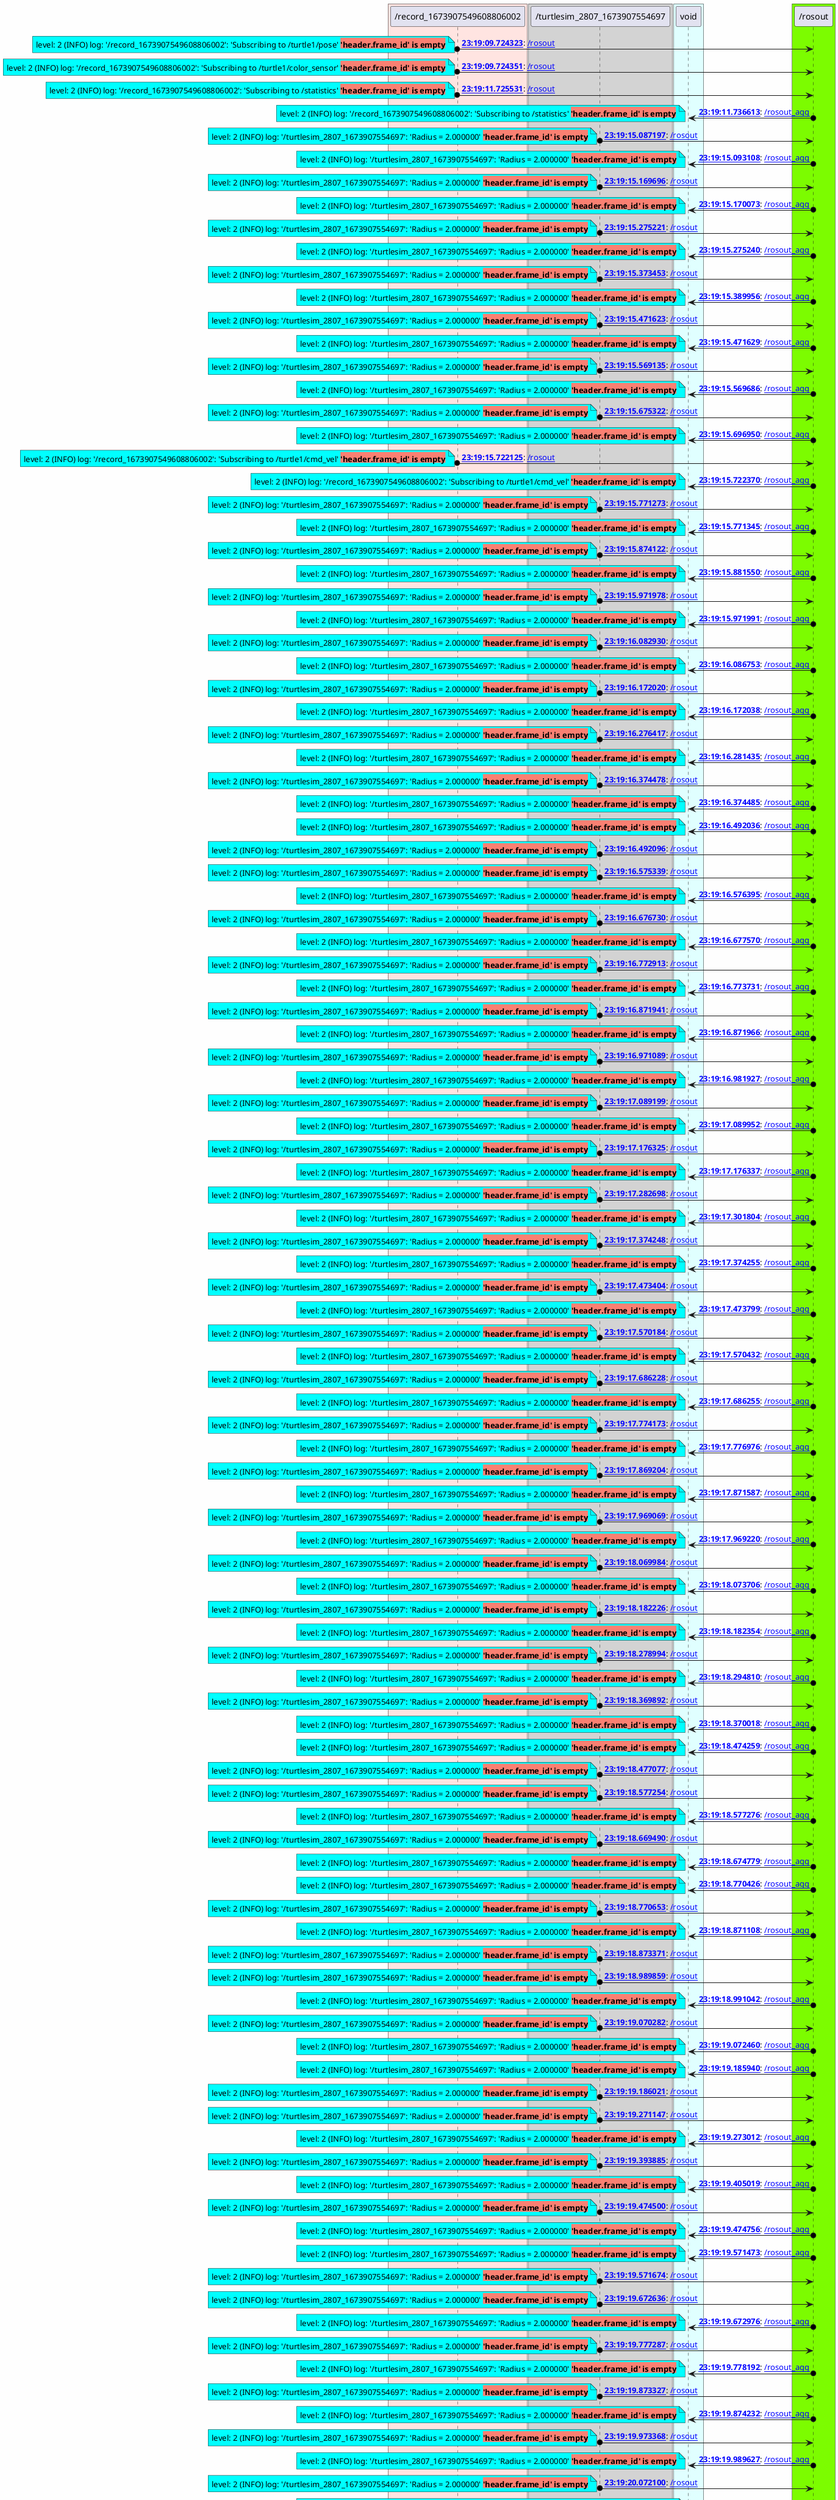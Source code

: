 @startuml

skinparam backgroundColor #FEFEFE

box #MistyRose
    participant "/record_1673907549608806002" as _record_1673907549608806002 [[../nodes/_record_1673907549608806002.html]]
end box
box #LightGray
    participant "/turtlesim_2807_1673907554697" as _turtlesim_2807_1673907554697 [[../nodes/_turtlesim_2807_1673907554697.html]]
end box
box #LightCyan
    participant "void" as void [[../nodes/void.html]]
end box
box #LawnGreen
    participant "/rosout" as _rosout [[../nodes/_rosout.html]]
end box

_record_1673907549608806002 o-> _rosout : **[[../msgs/0000000_msg.html {message data} 23:19:09.724323]]**: [[../topics/_rosout.html {topic data} /rosout]]
note left #aqua
level: 2 (INFO) log: '/record_1673907549608806002': 'Subscribing to /turtle1/pose' <b><back:salmon>'header.frame_id' is empty</back></b>
end note
_record_1673907549608806002 o-> _rosout : **[[../msgs/0000001_msg.html {message data} 23:19:09.724351]]**: [[../topics/_rosout.html {topic data} /rosout]]
note left #aqua
level: 2 (INFO) log: '/record_1673907549608806002': 'Subscribing to /turtle1/color_sensor' <b><back:salmon>'header.frame_id' is empty</back></b>
end note
_record_1673907549608806002 o-> _rosout : **[[../msgs/0000228_msg.html {message data} 23:19:11.725531]]**: [[../topics/_rosout.html {topic data} /rosout]]
note left #aqua
level: 2 (INFO) log: '/record_1673907549608806002': 'Subscribing to /statistics' <b><back:salmon>'header.frame_id' is empty</back></b>
end note
_rosout o-> void : **[[../msgs/0000229_msg.html {message data} 23:19:11.736613]]**: [[../topics/_rosout_agg.html {topic data} /rosout_agg]]
note left #aqua
level: 2 (INFO) log: '/record_1673907549608806002': 'Subscribing to /statistics' <b><back:salmon>'header.frame_id' is empty</back></b>
end note
_turtlesim_2807_1673907554697 o-> _rosout : **[[../msgs/0000656_msg.html {message data} 23:19:15.087197]]**: [[../topics/_rosout.html {topic data} /rosout]]
note left #aqua
level: 2 (INFO) log: '/turtlesim_2807_1673907554697': 'Radius = 2.000000' <b><back:salmon>'header.frame_id' is empty</back></b>
end note
_rosout o-> void : **[[../msgs/0000659_msg.html {message data} 23:19:15.093108]]**: [[../topics/_rosout_agg.html {topic data} /rosout_agg]]
note left #aqua
level: 2 (INFO) log: '/turtlesim_2807_1673907554697': 'Radius = 2.000000' <b><back:salmon>'header.frame_id' is empty</back></b>
end note
_turtlesim_2807_1673907554697 o-> _rosout : **[[../msgs/0000671_msg.html {message data} 23:19:15.169696]]**: [[../topics/_rosout.html {topic data} /rosout]]
note left #aqua
level: 2 (INFO) log: '/turtlesim_2807_1673907554697': 'Radius = 2.000000' <b><back:salmon>'header.frame_id' is empty</back></b>
end note
_rosout o-> void : **[[../msgs/0000672_msg.html {message data} 23:19:15.170073]]**: [[../topics/_rosout_agg.html {topic data} /rosout_agg]]
note left #aqua
level: 2 (INFO) log: '/turtlesim_2807_1673907554697': 'Radius = 2.000000' <b><back:salmon>'header.frame_id' is empty</back></b>
end note
_turtlesim_2807_1673907554697 o-> _rosout : **[[../msgs/0000687_msg.html {message data} 23:19:15.275221]]**: [[../topics/_rosout.html {topic data} /rosout]]
note left #aqua
level: 2 (INFO) log: '/turtlesim_2807_1673907554697': 'Radius = 2.000000' <b><back:salmon>'header.frame_id' is empty</back></b>
end note
_rosout o-> void : **[[../msgs/0000688_msg.html {message data} 23:19:15.275240]]**: [[../topics/_rosout_agg.html {topic data} /rosout_agg]]
note left #aqua
level: 2 (INFO) log: '/turtlesim_2807_1673907554697': 'Radius = 2.000000' <b><back:salmon>'header.frame_id' is empty</back></b>
end note
_turtlesim_2807_1673907554697 o-> _rosout : **[[../msgs/0000701_msg.html {message data} 23:19:15.373453]]**: [[../topics/_rosout.html {topic data} /rosout]]
note left #aqua
level: 2 (INFO) log: '/turtlesim_2807_1673907554697': 'Radius = 2.000000' <b><back:salmon>'header.frame_id' is empty</back></b>
end note
_rosout o-> void : **[[../msgs/0000702_msg.html {message data} 23:19:15.389956]]**: [[../topics/_rosout_agg.html {topic data} /rosout_agg]]
note left #aqua
level: 2 (INFO) log: '/turtlesim_2807_1673907554697': 'Radius = 2.000000' <b><back:salmon>'header.frame_id' is empty</back></b>
end note
_turtlesim_2807_1673907554697 o-> _rosout : **[[../msgs/0000715_msg.html {message data} 23:19:15.471623]]**: [[../topics/_rosout.html {topic data} /rosout]]
note left #aqua
level: 2 (INFO) log: '/turtlesim_2807_1673907554697': 'Radius = 2.000000' <b><back:salmon>'header.frame_id' is empty</back></b>
end note
_rosout o-> void : **[[../msgs/0000716_msg.html {message data} 23:19:15.471629]]**: [[../topics/_rosout_agg.html {topic data} /rosout_agg]]
note left #aqua
level: 2 (INFO) log: '/turtlesim_2807_1673907554697': 'Radius = 2.000000' <b><back:salmon>'header.frame_id' is empty</back></b>
end note
_turtlesim_2807_1673907554697 o-> _rosout : **[[../msgs/0000729_msg.html {message data} 23:19:15.569135]]**: [[../topics/_rosout.html {topic data} /rosout]]
note left #aqua
level: 2 (INFO) log: '/turtlesim_2807_1673907554697': 'Radius = 2.000000' <b><back:salmon>'header.frame_id' is empty</back></b>
end note
_rosout o-> void : **[[../msgs/0000730_msg.html {message data} 23:19:15.569686]]**: [[../topics/_rosout_agg.html {topic data} /rosout_agg]]
note left #aqua
level: 2 (INFO) log: '/turtlesim_2807_1673907554697': 'Radius = 2.000000' <b><back:salmon>'header.frame_id' is empty</back></b>
end note
_turtlesim_2807_1673907554697 o-> _rosout : **[[../msgs/0000741_msg.html {message data} 23:19:15.675322]]**: [[../topics/_rosout.html {topic data} /rosout]]
note left #aqua
level: 2 (INFO) log: '/turtlesim_2807_1673907554697': 'Radius = 2.000000' <b><back:salmon>'header.frame_id' is empty</back></b>
end note
_rosout o-> void : **[[../msgs/0000742_msg.html {message data} 23:19:15.696950]]**: [[../topics/_rosout_agg.html {topic data} /rosout_agg]]
note left #aqua
level: 2 (INFO) log: '/turtlesim_2807_1673907554697': 'Radius = 2.000000' <b><back:salmon>'header.frame_id' is empty</back></b>
end note
_record_1673907549608806002 o-> _rosout : **[[../msgs/0000751_msg.html {message data} 23:19:15.722125]]**: [[../topics/_rosout.html {topic data} /rosout]]
note left #aqua
level: 2 (INFO) log: '/record_1673907549608806002': 'Subscribing to /turtle1/cmd_vel' <b><back:salmon>'header.frame_id' is empty</back></b>
end note
_rosout o-> void : **[[../msgs/0000752_msg.html {message data} 23:19:15.722370]]**: [[../topics/_rosout_agg.html {topic data} /rosout_agg]]
note left #aqua
level: 2 (INFO) log: '/record_1673907549608806002': 'Subscribing to /turtle1/cmd_vel' <b><back:salmon>'header.frame_id' is empty</back></b>
end note
_turtlesim_2807_1673907554697 o-> _rosout : **[[../msgs/0000761_msg.html {message data} 23:19:15.771273]]**: [[../topics/_rosout.html {topic data} /rosout]]
note left #aqua
level: 2 (INFO) log: '/turtlesim_2807_1673907554697': 'Radius = 2.000000' <b><back:salmon>'header.frame_id' is empty</back></b>
end note
_rosout o-> void : **[[../msgs/0000762_msg.html {message data} 23:19:15.771345]]**: [[../topics/_rosout_agg.html {topic data} /rosout_agg]]
note left #aqua
level: 2 (INFO) log: '/turtlesim_2807_1673907554697': 'Radius = 2.000000' <b><back:salmon>'header.frame_id' is empty</back></b>
end note
_turtlesim_2807_1673907554697 o-> _rosout : **[[../msgs/0000775_msg.html {message data} 23:19:15.874122]]**: [[../topics/_rosout.html {topic data} /rosout]]
note left #aqua
level: 2 (INFO) log: '/turtlesim_2807_1673907554697': 'Radius = 2.000000' <b><back:salmon>'header.frame_id' is empty</back></b>
end note
_rosout o-> void : **[[../msgs/0000776_msg.html {message data} 23:19:15.881550]]**: [[../topics/_rosout_agg.html {topic data} /rosout_agg]]
note left #aqua
level: 2 (INFO) log: '/turtlesim_2807_1673907554697': 'Radius = 2.000000' <b><back:salmon>'header.frame_id' is empty</back></b>
end note
_turtlesim_2807_1673907554697 o-> _rosout : **[[../msgs/0000790_msg.html {message data} 23:19:15.971978]]**: [[../topics/_rosout.html {topic data} /rosout]]
note left #aqua
level: 2 (INFO) log: '/turtlesim_2807_1673907554697': 'Radius = 2.000000' <b><back:salmon>'header.frame_id' is empty</back></b>
end note
_rosout o-> void : **[[../msgs/0000791_msg.html {message data} 23:19:15.971991]]**: [[../topics/_rosout_agg.html {topic data} /rosout_agg]]
note left #aqua
level: 2 (INFO) log: '/turtlesim_2807_1673907554697': 'Radius = 2.000000' <b><back:salmon>'header.frame_id' is empty</back></b>
end note
_turtlesim_2807_1673907554697 o-> _rosout : **[[../msgs/0000807_msg.html {message data} 23:19:16.082930]]**: [[../topics/_rosout.html {topic data} /rosout]]
note left #aqua
level: 2 (INFO) log: '/turtlesim_2807_1673907554697': 'Radius = 2.000000' <b><back:salmon>'header.frame_id' is empty</back></b>
end note
_rosout o-> void : **[[../msgs/0000810_msg.html {message data} 23:19:16.086753]]**: [[../topics/_rosout_agg.html {topic data} /rosout_agg]]
note left #aqua
level: 2 (INFO) log: '/turtlesim_2807_1673907554697': 'Radius = 2.000000' <b><back:salmon>'header.frame_id' is empty</back></b>
end note
_turtlesim_2807_1673907554697 o-> _rosout : **[[../msgs/0000824_msg.html {message data} 23:19:16.172020]]**: [[../topics/_rosout.html {topic data} /rosout]]
note left #aqua
level: 2 (INFO) log: '/turtlesim_2807_1673907554697': 'Radius = 2.000000' <b><back:salmon>'header.frame_id' is empty</back></b>
end note
_rosout o-> void : **[[../msgs/0000825_msg.html {message data} 23:19:16.172038]]**: [[../topics/_rosout_agg.html {topic data} /rosout_agg]]
note left #aqua
level: 2 (INFO) log: '/turtlesim_2807_1673907554697': 'Radius = 2.000000' <b><back:salmon>'header.frame_id' is empty</back></b>
end note
_turtlesim_2807_1673907554697 o-> _rosout : **[[../msgs/0000838_msg.html {message data} 23:19:16.276417]]**: [[../topics/_rosout.html {topic data} /rosout]]
note left #aqua
level: 2 (INFO) log: '/turtlesim_2807_1673907554697': 'Radius = 2.000000' <b><back:salmon>'header.frame_id' is empty</back></b>
end note
_rosout o-> void : **[[../msgs/0000839_msg.html {message data} 23:19:16.281435]]**: [[../topics/_rosout_agg.html {topic data} /rosout_agg]]
note left #aqua
level: 2 (INFO) log: '/turtlesim_2807_1673907554697': 'Radius = 2.000000' <b><back:salmon>'header.frame_id' is empty</back></b>
end note
_turtlesim_2807_1673907554697 o-> _rosout : **[[../msgs/0000854_msg.html {message data} 23:19:16.374478]]**: [[../topics/_rosout.html {topic data} /rosout]]
note left #aqua
level: 2 (INFO) log: '/turtlesim_2807_1673907554697': 'Radius = 2.000000' <b><back:salmon>'header.frame_id' is empty</back></b>
end note
_rosout o-> void : **[[../msgs/0000855_msg.html {message data} 23:19:16.374485]]**: [[../topics/_rosout_agg.html {topic data} /rosout_agg]]
note left #aqua
level: 2 (INFO) log: '/turtlesim_2807_1673907554697': 'Radius = 2.000000' <b><back:salmon>'header.frame_id' is empty</back></b>
end note
_rosout o-> void : **[[../msgs/0000869_msg.html {message data} 23:19:16.492036]]**: [[../topics/_rosout_agg.html {topic data} /rosout_agg]]
note left #aqua
level: 2 (INFO) log: '/turtlesim_2807_1673907554697': 'Radius = 2.000000' <b><back:salmon>'header.frame_id' is empty</back></b>
end note
_turtlesim_2807_1673907554697 o-> _rosout : **[[../msgs/0000870_msg.html {message data} 23:19:16.492096]]**: [[../topics/_rosout.html {topic data} /rosout]]
note left #aqua
level: 2 (INFO) log: '/turtlesim_2807_1673907554697': 'Radius = 2.000000' <b><back:salmon>'header.frame_id' is empty</back></b>
end note
_turtlesim_2807_1673907554697 o-> _rosout : **[[../msgs/0000885_msg.html {message data} 23:19:16.575339]]**: [[../topics/_rosout.html {topic data} /rosout]]
note left #aqua
level: 2 (INFO) log: '/turtlesim_2807_1673907554697': 'Radius = 2.000000' <b><back:salmon>'header.frame_id' is empty</back></b>
end note
_rosout o-> void : **[[../msgs/0000887_msg.html {message data} 23:19:16.576395]]**: [[../topics/_rosout_agg.html {topic data} /rosout_agg]]
note left #aqua
level: 2 (INFO) log: '/turtlesim_2807_1673907554697': 'Radius = 2.000000' <b><back:salmon>'header.frame_id' is empty</back></b>
end note
_turtlesim_2807_1673907554697 o-> _rosout : **[[../msgs/0000897_msg.html {message data} 23:19:16.676730]]**: [[../topics/_rosout.html {topic data} /rosout]]
note left #aqua
level: 2 (INFO) log: '/turtlesim_2807_1673907554697': 'Radius = 2.000000' <b><back:salmon>'header.frame_id' is empty</back></b>
end note
_rosout o-> void : **[[../msgs/0000900_msg.html {message data} 23:19:16.677570]]**: [[../topics/_rosout_agg.html {topic data} /rosout_agg]]
note left #aqua
level: 2 (INFO) log: '/turtlesim_2807_1673907554697': 'Radius = 2.000000' <b><back:salmon>'header.frame_id' is empty</back></b>
end note
_turtlesim_2807_1673907554697 o-> _rosout : **[[../msgs/0000911_msg.html {message data} 23:19:16.772913]]**: [[../topics/_rosout.html {topic data} /rosout]]
note left #aqua
level: 2 (INFO) log: '/turtlesim_2807_1673907554697': 'Radius = 2.000000' <b><back:salmon>'header.frame_id' is empty</back></b>
end note
_rosout o-> void : **[[../msgs/0000913_msg.html {message data} 23:19:16.773731]]**: [[../topics/_rosout_agg.html {topic data} /rosout_agg]]
note left #aqua
level: 2 (INFO) log: '/turtlesim_2807_1673907554697': 'Radius = 2.000000' <b><back:salmon>'header.frame_id' is empty</back></b>
end note
_turtlesim_2807_1673907554697 o-> _rosout : **[[../msgs/0000928_msg.html {message data} 23:19:16.871941]]**: [[../topics/_rosout.html {topic data} /rosout]]
note left #aqua
level: 2 (INFO) log: '/turtlesim_2807_1673907554697': 'Radius = 2.000000' <b><back:salmon>'header.frame_id' is empty</back></b>
end note
_rosout o-> void : **[[../msgs/0000930_msg.html {message data} 23:19:16.871966]]**: [[../topics/_rosout_agg.html {topic data} /rosout_agg]]
note left #aqua
level: 2 (INFO) log: '/turtlesim_2807_1673907554697': 'Radius = 2.000000' <b><back:salmon>'header.frame_id' is empty</back></b>
end note
_turtlesim_2807_1673907554697 o-> _rosout : **[[../msgs/0000944_msg.html {message data} 23:19:16.971089]]**: [[../topics/_rosout.html {topic data} /rosout]]
note left #aqua
level: 2 (INFO) log: '/turtlesim_2807_1673907554697': 'Radius = 2.000000' <b><back:salmon>'header.frame_id' is empty</back></b>
end note
_rosout o-> void : **[[../msgs/0000946_msg.html {message data} 23:19:16.981927]]**: [[../topics/_rosout_agg.html {topic data} /rosout_agg]]
note left #aqua
level: 2 (INFO) log: '/turtlesim_2807_1673907554697': 'Radius = 2.000000' <b><back:salmon>'header.frame_id' is empty</back></b>
end note
_turtlesim_2807_1673907554697 o-> _rosout : **[[../msgs/0000960_msg.html {message data} 23:19:17.089199]]**: [[../topics/_rosout.html {topic data} /rosout]]
note left #aqua
level: 2 (INFO) log: '/turtlesim_2807_1673907554697': 'Radius = 2.000000' <b><back:salmon>'header.frame_id' is empty</back></b>
end note
_rosout o-> void : **[[../msgs/0000965_msg.html {message data} 23:19:17.089952]]**: [[../topics/_rosout_agg.html {topic data} /rosout_agg]]
note left #aqua
level: 2 (INFO) log: '/turtlesim_2807_1673907554697': 'Radius = 2.000000' <b><back:salmon>'header.frame_id' is empty</back></b>
end note
_turtlesim_2807_1673907554697 o-> _rosout : **[[../msgs/0000979_msg.html {message data} 23:19:17.176325]]**: [[../topics/_rosout.html {topic data} /rosout]]
note left #aqua
level: 2 (INFO) log: '/turtlesim_2807_1673907554697': 'Radius = 2.000000' <b><back:salmon>'header.frame_id' is empty</back></b>
end note
_rosout o-> void : **[[../msgs/0000980_msg.html {message data} 23:19:17.176337]]**: [[../topics/_rosout_agg.html {topic data} /rosout_agg]]
note left #aqua
level: 2 (INFO) log: '/turtlesim_2807_1673907554697': 'Radius = 2.000000' <b><back:salmon>'header.frame_id' is empty</back></b>
end note
_turtlesim_2807_1673907554697 o-> _rosout : **[[../msgs/0000993_msg.html {message data} 23:19:17.282698]]**: [[../topics/_rosout.html {topic data} /rosout]]
note left #aqua
level: 2 (INFO) log: '/turtlesim_2807_1673907554697': 'Radius = 2.000000' <b><back:salmon>'header.frame_id' is empty</back></b>
end note
_rosout o-> void : **[[../msgs/0000995_msg.html {message data} 23:19:17.301804]]**: [[../topics/_rosout_agg.html {topic data} /rosout_agg]]
note left #aqua
level: 2 (INFO) log: '/turtlesim_2807_1673907554697': 'Radius = 2.000000' <b><back:salmon>'header.frame_id' is empty</back></b>
end note
_turtlesim_2807_1673907554697 o-> _rosout : **[[../msgs/0001010_msg.html {message data} 23:19:17.374248]]**: [[../topics/_rosout.html {topic data} /rosout]]
note left #aqua
level: 2 (INFO) log: '/turtlesim_2807_1673907554697': 'Radius = 2.000000' <b><back:salmon>'header.frame_id' is empty</back></b>
end note
_rosout o-> void : **[[../msgs/0001011_msg.html {message data} 23:19:17.374255]]**: [[../topics/_rosout_agg.html {topic data} /rosout_agg]]
note left #aqua
level: 2 (INFO) log: '/turtlesim_2807_1673907554697': 'Radius = 2.000000' <b><back:salmon>'header.frame_id' is empty</back></b>
end note
_turtlesim_2807_1673907554697 o-> _rosout : **[[../msgs/0001024_msg.html {message data} 23:19:17.473404]]**: [[../topics/_rosout.html {topic data} /rosout]]
note left #aqua
level: 2 (INFO) log: '/turtlesim_2807_1673907554697': 'Radius = 2.000000' <b><back:salmon>'header.frame_id' is empty</back></b>
end note
_rosout o-> void : **[[../msgs/0001025_msg.html {message data} 23:19:17.473799]]**: [[../topics/_rosout_agg.html {topic data} /rosout_agg]]
note left #aqua
level: 2 (INFO) log: '/turtlesim_2807_1673907554697': 'Radius = 2.000000' <b><back:salmon>'header.frame_id' is empty</back></b>
end note
_turtlesim_2807_1673907554697 o-> _rosout : **[[../msgs/0001040_msg.html {message data} 23:19:17.570184]]**: [[../topics/_rosout.html {topic data} /rosout]]
note left #aqua
level: 2 (INFO) log: '/turtlesim_2807_1673907554697': 'Radius = 2.000000' <b><back:salmon>'header.frame_id' is empty</back></b>
end note
_rosout o-> void : **[[../msgs/0001041_msg.html {message data} 23:19:17.570432]]**: [[../topics/_rosout_agg.html {topic data} /rosout_agg]]
note left #aqua
level: 2 (INFO) log: '/turtlesim_2807_1673907554697': 'Radius = 2.000000' <b><back:salmon>'header.frame_id' is empty</back></b>
end note
_turtlesim_2807_1673907554697 o-> _rosout : **[[../msgs/0001056_msg.html {message data} 23:19:17.686228]]**: [[../topics/_rosout.html {topic data} /rosout]]
note left #aqua
level: 2 (INFO) log: '/turtlesim_2807_1673907554697': 'Radius = 2.000000' <b><back:salmon>'header.frame_id' is empty</back></b>
end note
_rosout o-> void : **[[../msgs/0001058_msg.html {message data} 23:19:17.686255]]**: [[../topics/_rosout_agg.html {topic data} /rosout_agg]]
note left #aqua
level: 2 (INFO) log: '/turtlesim_2807_1673907554697': 'Radius = 2.000000' <b><back:salmon>'header.frame_id' is empty</back></b>
end note
_turtlesim_2807_1673907554697 o-> _rosout : **[[../msgs/0001069_msg.html {message data} 23:19:17.774173]]**: [[../topics/_rosout.html {topic data} /rosout]]
note left #aqua
level: 2 (INFO) log: '/turtlesim_2807_1673907554697': 'Radius = 2.000000' <b><back:salmon>'header.frame_id' is empty</back></b>
end note
_rosout o-> void : **[[../msgs/0001072_msg.html {message data} 23:19:17.776976]]**: [[../topics/_rosout_agg.html {topic data} /rosout_agg]]
note left #aqua
level: 2 (INFO) log: '/turtlesim_2807_1673907554697': 'Radius = 2.000000' <b><back:salmon>'header.frame_id' is empty</back></b>
end note
_turtlesim_2807_1673907554697 o-> _rosout : **[[../msgs/0001085_msg.html {message data} 23:19:17.869204]]**: [[../topics/_rosout.html {topic data} /rosout]]
note left #aqua
level: 2 (INFO) log: '/turtlesim_2807_1673907554697': 'Radius = 2.000000' <b><back:salmon>'header.frame_id' is empty</back></b>
end note
_rosout o-> void : **[[../msgs/0001087_msg.html {message data} 23:19:17.871587]]**: [[../topics/_rosout_agg.html {topic data} /rosout_agg]]
note left #aqua
level: 2 (INFO) log: '/turtlesim_2807_1673907554697': 'Radius = 2.000000' <b><back:salmon>'header.frame_id' is empty</back></b>
end note
_turtlesim_2807_1673907554697 o-> _rosout : **[[../msgs/0001100_msg.html {message data} 23:19:17.969069]]**: [[../topics/_rosout.html {topic data} /rosout]]
note left #aqua
level: 2 (INFO) log: '/turtlesim_2807_1673907554697': 'Radius = 2.000000' <b><back:salmon>'header.frame_id' is empty</back></b>
end note
_rosout o-> void : **[[../msgs/0001102_msg.html {message data} 23:19:17.969220]]**: [[../topics/_rosout_agg.html {topic data} /rosout_agg]]
note left #aqua
level: 2 (INFO) log: '/turtlesim_2807_1673907554697': 'Radius = 2.000000' <b><back:salmon>'header.frame_id' is empty</back></b>
end note
_turtlesim_2807_1673907554697 o-> _rosout : **[[../msgs/0001117_msg.html {message data} 23:19:18.069984]]**: [[../topics/_rosout.html {topic data} /rosout]]
note left #aqua
level: 2 (INFO) log: '/turtlesim_2807_1673907554697': 'Radius = 2.000000' <b><back:salmon>'header.frame_id' is empty</back></b>
end note
_rosout o-> void : **[[../msgs/0001119_msg.html {message data} 23:19:18.073706]]**: [[../topics/_rosout_agg.html {topic data} /rosout_agg]]
note left #aqua
level: 2 (INFO) log: '/turtlesim_2807_1673907554697': 'Radius = 2.000000' <b><back:salmon>'header.frame_id' is empty</back></b>
end note
_turtlesim_2807_1673907554697 o-> _rosout : **[[../msgs/0001133_msg.html {message data} 23:19:18.182226]]**: [[../topics/_rosout.html {topic data} /rosout]]
note left #aqua
level: 2 (INFO) log: '/turtlesim_2807_1673907554697': 'Radius = 2.000000' <b><back:salmon>'header.frame_id' is empty</back></b>
end note
_rosout o-> void : **[[../msgs/0001136_msg.html {message data} 23:19:18.182354]]**: [[../topics/_rosout_agg.html {topic data} /rosout_agg]]
note left #aqua
level: 2 (INFO) log: '/turtlesim_2807_1673907554697': 'Radius = 2.000000' <b><back:salmon>'header.frame_id' is empty</back></b>
end note
_turtlesim_2807_1673907554697 o-> _rosout : **[[../msgs/0001150_msg.html {message data} 23:19:18.278994]]**: [[../topics/_rosout.html {topic data} /rosout]]
note left #aqua
level: 2 (INFO) log: '/turtlesim_2807_1673907554697': 'Radius = 2.000000' <b><back:salmon>'header.frame_id' is empty</back></b>
end note
_rosout o-> void : **[[../msgs/0001154_msg.html {message data} 23:19:18.294810]]**: [[../topics/_rosout_agg.html {topic data} /rosout_agg]]
note left #aqua
level: 2 (INFO) log: '/turtlesim_2807_1673907554697': 'Radius = 2.000000' <b><back:salmon>'header.frame_id' is empty</back></b>
end note
_turtlesim_2807_1673907554697 o-> _rosout : **[[../msgs/0001165_msg.html {message data} 23:19:18.369892]]**: [[../topics/_rosout.html {topic data} /rosout]]
note left #aqua
level: 2 (INFO) log: '/turtlesim_2807_1673907554697': 'Radius = 2.000000' <b><back:salmon>'header.frame_id' is empty</back></b>
end note
_rosout o-> void : **[[../msgs/0001167_msg.html {message data} 23:19:18.370018]]**: [[../topics/_rosout_agg.html {topic data} /rosout_agg]]
note left #aqua
level: 2 (INFO) log: '/turtlesim_2807_1673907554697': 'Radius = 2.000000' <b><back:salmon>'header.frame_id' is empty</back></b>
end note
_rosout o-> void : **[[../msgs/0001180_msg.html {message data} 23:19:18.474259]]**: [[../topics/_rosout_agg.html {topic data} /rosout_agg]]
note left #aqua
level: 2 (INFO) log: '/turtlesim_2807_1673907554697': 'Radius = 2.000000' <b><back:salmon>'header.frame_id' is empty</back></b>
end note
_turtlesim_2807_1673907554697 o-> _rosout : **[[../msgs/0001181_msg.html {message data} 23:19:18.477077]]**: [[../topics/_rosout.html {topic data} /rosout]]
note left #aqua
level: 2 (INFO) log: '/turtlesim_2807_1673907554697': 'Radius = 2.000000' <b><back:salmon>'header.frame_id' is empty</back></b>
end note
_turtlesim_2807_1673907554697 o-> _rosout : **[[../msgs/0001196_msg.html {message data} 23:19:18.577254]]**: [[../topics/_rosout.html {topic data} /rosout]]
note left #aqua
level: 2 (INFO) log: '/turtlesim_2807_1673907554697': 'Radius = 2.000000' <b><back:salmon>'header.frame_id' is empty</back></b>
end note
_rosout o-> void : **[[../msgs/0001197_msg.html {message data} 23:19:18.577276]]**: [[../topics/_rosout_agg.html {topic data} /rosout_agg]]
note left #aqua
level: 2 (INFO) log: '/turtlesim_2807_1673907554697': 'Radius = 2.000000' <b><back:salmon>'header.frame_id' is empty</back></b>
end note
_turtlesim_2807_1673907554697 o-> _rosout : **[[../msgs/0001213_msg.html {message data} 23:19:18.669490]]**: [[../topics/_rosout.html {topic data} /rosout]]
note left #aqua
level: 2 (INFO) log: '/turtlesim_2807_1673907554697': 'Radius = 2.000000' <b><back:salmon>'header.frame_id' is empty</back></b>
end note
_rosout o-> void : **[[../msgs/0001214_msg.html {message data} 23:19:18.674779]]**: [[../topics/_rosout_agg.html {topic data} /rosout_agg]]
note left #aqua
level: 2 (INFO) log: '/turtlesim_2807_1673907554697': 'Radius = 2.000000' <b><back:salmon>'header.frame_id' is empty</back></b>
end note
_rosout o-> void : **[[../msgs/0001227_msg.html {message data} 23:19:18.770426]]**: [[../topics/_rosout_agg.html {topic data} /rosout_agg]]
note left #aqua
level: 2 (INFO) log: '/turtlesim_2807_1673907554697': 'Radius = 2.000000' <b><back:salmon>'header.frame_id' is empty</back></b>
end note
_turtlesim_2807_1673907554697 o-> _rosout : **[[../msgs/0001229_msg.html {message data} 23:19:18.770653]]**: [[../topics/_rosout.html {topic data} /rosout]]
note left #aqua
level: 2 (INFO) log: '/turtlesim_2807_1673907554697': 'Radius = 2.000000' <b><back:salmon>'header.frame_id' is empty</back></b>
end note
_rosout o-> void : **[[../msgs/0001242_msg.html {message data} 23:19:18.871108]]**: [[../topics/_rosout_agg.html {topic data} /rosout_agg]]
note left #aqua
level: 2 (INFO) log: '/turtlesim_2807_1673907554697': 'Radius = 2.000000' <b><back:salmon>'header.frame_id' is empty</back></b>
end note
_turtlesim_2807_1673907554697 o-> _rosout : **[[../msgs/0001244_msg.html {message data} 23:19:18.873371]]**: [[../topics/_rosout.html {topic data} /rosout]]
note left #aqua
level: 2 (INFO) log: '/turtlesim_2807_1673907554697': 'Radius = 2.000000' <b><back:salmon>'header.frame_id' is empty</back></b>
end note
_turtlesim_2807_1673907554697 o-> _rosout : **[[../msgs/0001258_msg.html {message data} 23:19:18.989859]]**: [[../topics/_rosout.html {topic data} /rosout]]
note left #aqua
level: 2 (INFO) log: '/turtlesim_2807_1673907554697': 'Radius = 2.000000' <b><back:salmon>'header.frame_id' is empty</back></b>
end note
_rosout o-> void : **[[../msgs/0001264_msg.html {message data} 23:19:18.991042]]**: [[../topics/_rosout_agg.html {topic data} /rosout_agg]]
note left #aqua
level: 2 (INFO) log: '/turtlesim_2807_1673907554697': 'Radius = 2.000000' <b><back:salmon>'header.frame_id' is empty</back></b>
end note
_turtlesim_2807_1673907554697 o-> _rosout : **[[../msgs/0001277_msg.html {message data} 23:19:19.070282]]**: [[../topics/_rosout.html {topic data} /rosout]]
note left #aqua
level: 2 (INFO) log: '/turtlesim_2807_1673907554697': 'Radius = 2.000000' <b><back:salmon>'header.frame_id' is empty</back></b>
end note
_rosout o-> void : **[[../msgs/0001278_msg.html {message data} 23:19:19.072460]]**: [[../topics/_rosout_agg.html {topic data} /rosout_agg]]
note left #aqua
level: 2 (INFO) log: '/turtlesim_2807_1673907554697': 'Radius = 2.000000' <b><back:salmon>'header.frame_id' is empty</back></b>
end note
_rosout o-> void : **[[../msgs/0001289_msg.html {message data} 23:19:19.185940]]**: [[../topics/_rosout_agg.html {topic data} /rosout_agg]]
note left #aqua
level: 2 (INFO) log: '/turtlesim_2807_1673907554697': 'Radius = 2.000000' <b><back:salmon>'header.frame_id' is empty</back></b>
end note
_turtlesim_2807_1673907554697 o-> _rosout : **[[../msgs/0001291_msg.html {message data} 23:19:19.186021]]**: [[../topics/_rosout.html {topic data} /rosout]]
note left #aqua
level: 2 (INFO) log: '/turtlesim_2807_1673907554697': 'Radius = 2.000000' <b><back:salmon>'header.frame_id' is empty</back></b>
end note
_turtlesim_2807_1673907554697 o-> _rosout : **[[../msgs/0001303_msg.html {message data} 23:19:19.271147]]**: [[../topics/_rosout.html {topic data} /rosout]]
note left #aqua
level: 2 (INFO) log: '/turtlesim_2807_1673907554697': 'Radius = 2.000000' <b><back:salmon>'header.frame_id' is empty</back></b>
end note
_rosout o-> void : **[[../msgs/0001304_msg.html {message data} 23:19:19.273012]]**: [[../topics/_rosout_agg.html {topic data} /rosout_agg]]
note left #aqua
level: 2 (INFO) log: '/turtlesim_2807_1673907554697': 'Radius = 2.000000' <b><back:salmon>'header.frame_id' is empty</back></b>
end note
_turtlesim_2807_1673907554697 o-> _rosout : **[[../msgs/0001322_msg.html {message data} 23:19:19.393885]]**: [[../topics/_rosout.html {topic data} /rosout]]
note left #aqua
level: 2 (INFO) log: '/turtlesim_2807_1673907554697': 'Radius = 2.000000' <b><back:salmon>'header.frame_id' is empty</back></b>
end note
_rosout o-> void : **[[../msgs/0001323_msg.html {message data} 23:19:19.405019]]**: [[../topics/_rosout_agg.html {topic data} /rosout_agg]]
note left #aqua
level: 2 (INFO) log: '/turtlesim_2807_1673907554697': 'Radius = 2.000000' <b><back:salmon>'header.frame_id' is empty</back></b>
end note
_turtlesim_2807_1673907554697 o-> _rosout : **[[../msgs/0001333_msg.html {message data} 23:19:19.474500]]**: [[../topics/_rosout.html {topic data} /rosout]]
note left #aqua
level: 2 (INFO) log: '/turtlesim_2807_1673907554697': 'Radius = 2.000000' <b><back:salmon>'header.frame_id' is empty</back></b>
end note
_rosout o-> void : **[[../msgs/0001334_msg.html {message data} 23:19:19.474756]]**: [[../topics/_rosout_agg.html {topic data} /rosout_agg]]
note left #aqua
level: 2 (INFO) log: '/turtlesim_2807_1673907554697': 'Radius = 2.000000' <b><back:salmon>'header.frame_id' is empty</back></b>
end note
_rosout o-> void : **[[../msgs/0001347_msg.html {message data} 23:19:19.571473]]**: [[../topics/_rosout_agg.html {topic data} /rosout_agg]]
note left #aqua
level: 2 (INFO) log: '/turtlesim_2807_1673907554697': 'Radius = 2.000000' <b><back:salmon>'header.frame_id' is empty</back></b>
end note
_turtlesim_2807_1673907554697 o-> _rosout : **[[../msgs/0001349_msg.html {message data} 23:19:19.571674]]**: [[../topics/_rosout.html {topic data} /rosout]]
note left #aqua
level: 2 (INFO) log: '/turtlesim_2807_1673907554697': 'Radius = 2.000000' <b><back:salmon>'header.frame_id' is empty</back></b>
end note
_turtlesim_2807_1673907554697 o-> _rosout : **[[../msgs/0001363_msg.html {message data} 23:19:19.672636]]**: [[../topics/_rosout.html {topic data} /rosout]]
note left #aqua
level: 2 (INFO) log: '/turtlesim_2807_1673907554697': 'Radius = 2.000000' <b><back:salmon>'header.frame_id' is empty</back></b>
end note
_rosout o-> void : **[[../msgs/0001364_msg.html {message data} 23:19:19.672976]]**: [[../topics/_rosout_agg.html {topic data} /rosout_agg]]
note left #aqua
level: 2 (INFO) log: '/turtlesim_2807_1673907554697': 'Radius = 2.000000' <b><back:salmon>'header.frame_id' is empty</back></b>
end note
_turtlesim_2807_1673907554697 o-> _rosout : **[[../msgs/0001379_msg.html {message data} 23:19:19.777287]]**: [[../topics/_rosout.html {topic data} /rosout]]
note left #aqua
level: 2 (INFO) log: '/turtlesim_2807_1673907554697': 'Radius = 2.000000' <b><back:salmon>'header.frame_id' is empty</back></b>
end note
_rosout o-> void : **[[../msgs/0001381_msg.html {message data} 23:19:19.778192]]**: [[../topics/_rosout_agg.html {topic data} /rosout_agg]]
note left #aqua
level: 2 (INFO) log: '/turtlesim_2807_1673907554697': 'Radius = 2.000000' <b><back:salmon>'header.frame_id' is empty</back></b>
end note
_turtlesim_2807_1673907554697 o-> _rosout : **[[../msgs/0001394_msg.html {message data} 23:19:19.873327]]**: [[../topics/_rosout.html {topic data} /rosout]]
note left #aqua
level: 2 (INFO) log: '/turtlesim_2807_1673907554697': 'Radius = 2.000000' <b><back:salmon>'header.frame_id' is empty</back></b>
end note
_rosout o-> void : **[[../msgs/0001397_msg.html {message data} 23:19:19.874232]]**: [[../topics/_rosout_agg.html {topic data} /rosout_agg]]
note left #aqua
level: 2 (INFO) log: '/turtlesim_2807_1673907554697': 'Radius = 2.000000' <b><back:salmon>'header.frame_id' is empty</back></b>
end note
_turtlesim_2807_1673907554697 o-> _rosout : **[[../msgs/0001411_msg.html {message data} 23:19:19.973368]]**: [[../topics/_rosout.html {topic data} /rosout]]
note left #aqua
level: 2 (INFO) log: '/turtlesim_2807_1673907554697': 'Radius = 2.000000' <b><back:salmon>'header.frame_id' is empty</back></b>
end note
_rosout o-> void : **[[../msgs/0001412_msg.html {message data} 23:19:19.989627]]**: [[../topics/_rosout_agg.html {topic data} /rosout_agg]]
note left #aqua
level: 2 (INFO) log: '/turtlesim_2807_1673907554697': 'Radius = 2.000000' <b><back:salmon>'header.frame_id' is empty</back></b>
end note
_turtlesim_2807_1673907554697 o-> _rosout : **[[../msgs/0001427_msg.html {message data} 23:19:20.072100]]**: [[../topics/_rosout.html {topic data} /rosout]]
note left #aqua
level: 2 (INFO) log: '/turtlesim_2807_1673907554697': 'Radius = 2.000000' <b><back:salmon>'header.frame_id' is empty</back></b>
end note
_rosout o-> void : **[[../msgs/0001429_msg.html {message data} 23:19:20.072568]]**: [[../topics/_rosout_agg.html {topic data} /rosout_agg]]
note left #aqua
level: 2 (INFO) log: '/turtlesim_2807_1673907554697': 'Radius = 2.000000' <b><back:salmon>'header.frame_id' is empty</back></b>
end note
_rosout o-> void : **[[../msgs/0001442_msg.html {message data} 23:19:20.169369]]**: [[../topics/_rosout_agg.html {topic data} /rosout_agg]]
note left #aqua
level: 2 (INFO) log: '/turtlesim_2807_1673907554697': 'Radius = 2.000000' <b><back:salmon>'header.frame_id' is empty</back></b>
end note
_turtlesim_2807_1673907554697 o-> _rosout : **[[../msgs/0001444_msg.html {message data} 23:19:20.169675]]**: [[../topics/_rosout.html {topic data} /rosout]]
note left #aqua
level: 2 (INFO) log: '/turtlesim_2807_1673907554697': 'Radius = 2.000000' <b><back:salmon>'header.frame_id' is empty</back></b>
end note
_rosout o-> void : **[[../msgs/0001457_msg.html {message data} 23:19:20.283134]]**: [[../topics/_rosout_agg.html {topic data} /rosout_agg]]
note left #aqua
level: 2 (INFO) log: '/turtlesim_2807_1673907554697': 'Radius = 2.000000' <b><back:salmon>'header.frame_id' is empty</back></b>
end note
_turtlesim_2807_1673907554697 o-> _rosout : **[[../msgs/0001459_msg.html {message data} 23:19:20.283342]]**: [[../topics/_rosout.html {topic data} /rosout]]
note left #aqua
level: 2 (INFO) log: '/turtlesim_2807_1673907554697': 'Radius = 2.000000' <b><back:salmon>'header.frame_id' is empty</back></b>
end note
_rosout o-> void : **[[../msgs/0001475_msg.html {message data} 23:19:20.369530]]**: [[../topics/_rosout_agg.html {topic data} /rosout_agg]]
note left #aqua
level: 2 (INFO) log: '/turtlesim_2807_1673907554697': 'Radius = 2.000000' <b><back:salmon>'header.frame_id' is empty</back></b>
end note
_turtlesim_2807_1673907554697 o-> _rosout : **[[../msgs/0001477_msg.html {message data} 23:19:20.369550]]**: [[../topics/_rosout.html {topic data} /rosout]]
note left #aqua
level: 2 (INFO) log: '/turtlesim_2807_1673907554697': 'Radius = 2.000000' <b><back:salmon>'header.frame_id' is empty</back></b>
end note
_turtlesim_2807_1673907554697 o-> _rosout : **[[../msgs/0001491_msg.html {message data} 23:19:20.470828]]**: [[../topics/_rosout.html {topic data} /rosout]]
note left #aqua
level: 2 (INFO) log: '/turtlesim_2807_1673907554697': 'Radius = 2.000000' <b><back:salmon>'header.frame_id' is empty</back></b>
end note
_rosout o-> void : **[[../msgs/0001492_msg.html {message data} 23:19:20.470844]]**: [[../topics/_rosout_agg.html {topic data} /rosout_agg]]
note left #aqua
level: 2 (INFO) log: '/turtlesim_2807_1673907554697': 'Radius = 2.000000' <b><back:salmon>'header.frame_id' is empty</back></b>
end note
_rosout o-> void : **[[../msgs/0001505_msg.html {message data} 23:19:20.570566]]**: [[../topics/_rosout_agg.html {topic data} /rosout_agg]]
note left #aqua
level: 2 (INFO) log: '/turtlesim_2807_1673907554697': 'Radius = 2.000000' <b><back:salmon>'header.frame_id' is empty</back></b>
end note
_turtlesim_2807_1673907554697 o-> _rosout : **[[../msgs/0001506_msg.html {message data} 23:19:20.571017]]**: [[../topics/_rosout.html {topic data} /rosout]]
note left #aqua
level: 2 (INFO) log: '/turtlesim_2807_1673907554697': 'Radius = 2.000000' <b><back:salmon>'header.frame_id' is empty</back></b>
end note
_rosout o-> void : **[[../msgs/0001523_msg.html {message data} 23:19:20.682657]]**: [[../topics/_rosout_agg.html {topic data} /rosout_agg]]
note left #aqua
level: 2 (INFO) log: '/turtlesim_2807_1673907554697': 'Radius = 2.000000' <b><back:salmon>'header.frame_id' is empty</back></b>
end note
_turtlesim_2807_1673907554697 o-> _rosout : **[[../msgs/0001524_msg.html {message data} 23:19:20.684607]]**: [[../topics/_rosout.html {topic data} /rosout]]
note left #aqua
level: 2 (INFO) log: '/turtlesim_2807_1673907554697': 'Radius = 2.000000' <b><back:salmon>'header.frame_id' is empty</back></b>
end note
_rosout o-> void : **[[../msgs/0001535_msg.html {message data} 23:19:20.772776]]**: [[../topics/_rosout_agg.html {topic data} /rosout_agg]]
note left #aqua
level: 2 (INFO) log: '/turtlesim_2807_1673907554697': 'Radius = 2.000000' <b><back:salmon>'header.frame_id' is empty</back></b>
end note
_turtlesim_2807_1673907554697 o-> _rosout : **[[../msgs/0001539_msg.html {message data} 23:19:20.778596]]**: [[../topics/_rosout.html {topic data} /rosout]]
note left #aqua
level: 2 (INFO) log: '/turtlesim_2807_1673907554697': 'Radius = 2.000000' <b><back:salmon>'header.frame_id' is empty</back></b>
end note
_turtlesim_2807_1673907554697 o-> _rosout : **[[../msgs/0001553_msg.html {message data} 23:19:20.875541]]**: [[../topics/_rosout.html {topic data} /rosout]]
note left #aqua
level: 2 (INFO) log: '/turtlesim_2807_1673907554697': 'Radius = 2.000000' <b><back:salmon>'header.frame_id' is empty</back></b>
end note
_rosout o-> void : **[[../msgs/0001554_msg.html {message data} 23:19:20.878381]]**: [[../topics/_rosout_agg.html {topic data} /rosout_agg]]
note left #aqua
level: 2 (INFO) log: '/turtlesim_2807_1673907554697': 'Radius = 2.000000' <b><back:salmon>'header.frame_id' is empty</back></b>
end note
_turtlesim_2807_1673907554697 o-> _rosout : **[[../msgs/0001567_msg.html {message data} 23:19:20.970011]]**: [[../topics/_rosout.html {topic data} /rosout]]
note left #aqua
level: 2 (INFO) log: '/turtlesim_2807_1673907554697': 'Radius = 2.000000' <b><back:salmon>'header.frame_id' is empty</back></b>
end note
_rosout o-> void : **[[../msgs/0001569_msg.html {message data} 23:19:20.980713]]**: [[../topics/_rosout_agg.html {topic data} /rosout_agg]]
note left #aqua
level: 2 (INFO) log: '/turtlesim_2807_1673907554697': 'Radius = 2.000000' <b><back:salmon>'header.frame_id' is empty</back></b>
end note
_rosout o-> void : **[[../msgs/0001586_msg.html {message data} 23:19:21.072833]]**: [[../topics/_rosout_agg.html {topic data} /rosout_agg]]
note left #aqua
level: 2 (INFO) log: '/turtlesim_2807_1673907554697': 'Radius = 2.000000' <b><back:salmon>'header.frame_id' is empty</back></b>
end note
_turtlesim_2807_1673907554697 o-> _rosout : **[[../msgs/0001588_msg.html {message data} 23:19:21.083692]]**: [[../topics/_rosout.html {topic data} /rosout]]
note left #aqua
level: 2 (INFO) log: '/turtlesim_2807_1673907554697': 'Radius = 2.000000' <b><back:salmon>'header.frame_id' is empty</back></b>
end note
_rosout o-> void : **[[../msgs/0001601_msg.html {message data} 23:19:21.171013]]**: [[../topics/_rosout_agg.html {topic data} /rosout_agg]]
note left #aqua
level: 2 (INFO) log: '/turtlesim_2807_1673907554697': 'Radius = 2.000000' <b><back:salmon>'header.frame_id' is empty</back></b>
end note
_turtlesim_2807_1673907554697 o-> _rosout : **[[../msgs/0001602_msg.html {message data} 23:19:21.171022]]**: [[../topics/_rosout.html {topic data} /rosout]]
note left #aqua
level: 2 (INFO) log: '/turtlesim_2807_1673907554697': 'Radius = 2.000000' <b><back:salmon>'header.frame_id' is empty</back></b>
end note
_turtlesim_2807_1673907554697 o-> _rosout : **[[../msgs/0001616_msg.html {message data} 23:19:21.277619]]**: [[../topics/_rosout.html {topic data} /rosout]]
note left #aqua
level: 2 (INFO) log: '/turtlesim_2807_1673907554697': 'Radius = 2.000000' <b><back:salmon>'header.frame_id' is empty</back></b>
end note
_rosout o-> void : **[[../msgs/0001617_msg.html {message data} 23:19:21.277646]]**: [[../topics/_rosout_agg.html {topic data} /rosout_agg]]
note left #aqua
level: 2 (INFO) log: '/turtlesim_2807_1673907554697': 'Radius = 2.000000' <b><back:salmon>'header.frame_id' is empty</back></b>
end note
_rosout o-> void : **[[../msgs/0001632_msg.html {message data} 23:19:21.370246]]**: [[../topics/_rosout_agg.html {topic data} /rosout_agg]]
note left #aqua
level: 2 (INFO) log: '/turtlesim_2807_1673907554697': 'Radius = 2.000000' <b><back:salmon>'header.frame_id' is empty</back></b>
end note
_turtlesim_2807_1673907554697 o-> _rosout : **[[../msgs/0001633_msg.html {message data} 23:19:21.374367]]**: [[../topics/_rosout.html {topic data} /rosout]]
note left #aqua
level: 2 (INFO) log: '/turtlesim_2807_1673907554697': 'Radius = 2.000000' <b><back:salmon>'header.frame_id' is empty</back></b>
end note
_rosout o-> void : **[[../msgs/0001650_msg.html {message data} 23:19:21.472284]]**: [[../topics/_rosout_agg.html {topic data} /rosout_agg]]
note left #aqua
level: 2 (INFO) log: '/turtlesim_2807_1673907554697': 'Radius = 2.000000' <b><back:salmon>'header.frame_id' is empty</back></b>
end note
_turtlesim_2807_1673907554697 o-> _rosout : **[[../msgs/0001652_msg.html {message data} 23:19:21.473857]]**: [[../topics/_rosout.html {topic data} /rosout]]
note left #aqua
level: 2 (INFO) log: '/turtlesim_2807_1673907554697': 'Radius = 2.000000' <b><back:salmon>'header.frame_id' is empty</back></b>
end note
_turtlesim_2807_1673907554697 o-> _rosout : **[[../msgs/0001665_msg.html {message data} 23:19:21.570599]]**: [[../topics/_rosout.html {topic data} /rosout]]
note left #aqua
level: 2 (INFO) log: '/turtlesim_2807_1673907554697': 'Radius = 2.000000' <b><back:salmon>'header.frame_id' is empty</back></b>
end note
_rosout o-> void : **[[../msgs/0001666_msg.html {message data} 23:19:21.570774]]**: [[../topics/_rosout_agg.html {topic data} /rosout_agg]]
note left #aqua
level: 2 (INFO) log: '/turtlesim_2807_1673907554697': 'Radius = 2.000000' <b><back:salmon>'header.frame_id' is empty</back></b>
end note
_turtlesim_2807_1673907554697 o-> _rosout : **[[../msgs/0001680_msg.html {message data} 23:19:21.671081]]**: [[../topics/_rosout.html {topic data} /rosout]]
note left #aqua
level: 2 (INFO) log: '/turtlesim_2807_1673907554697': 'Radius = 2.000000' <b><back:salmon>'header.frame_id' is empty</back></b>
end note
_rosout o-> void : **[[../msgs/0001681_msg.html {message data} 23:19:21.671106]]**: [[../topics/_rosout_agg.html {topic data} /rosout_agg]]
note left #aqua
level: 2 (INFO) log: '/turtlesim_2807_1673907554697': 'Radius = 2.000000' <b><back:salmon>'header.frame_id' is empty</back></b>
end note
_rosout o-> void : **[[../msgs/0001695_msg.html {message data} 23:19:21.771567]]**: [[../topics/_rosout_agg.html {topic data} /rosout_agg]]
note left #aqua
level: 2 (INFO) log: '/turtlesim_2807_1673907554697': 'Radius = 2.000000' <b><back:salmon>'header.frame_id' is empty</back></b>
end note
_turtlesim_2807_1673907554697 o-> _rosout : **[[../msgs/0001697_msg.html {message data} 23:19:21.772028]]**: [[../topics/_rosout.html {topic data} /rosout]]
note left #aqua
level: 2 (INFO) log: '/turtlesim_2807_1673907554697': 'Radius = 2.000000' <b><back:salmon>'header.frame_id' is empty</back></b>
end note
_turtlesim_2807_1673907554697 o-> _rosout : **[[../msgs/0001711_msg.html {message data} 23:19:21.877367]]**: [[../topics/_rosout.html {topic data} /rosout]]
note left #aqua
level: 2 (INFO) log: '/turtlesim_2807_1673907554697': 'Radius = 2.000000' <b><back:salmon>'header.frame_id' is empty</back></b>
end note
_rosout o-> void : **[[../msgs/0001712_msg.html {message data} 23:19:21.877380]]**: [[../topics/_rosout_agg.html {topic data} /rosout_agg]]
note left #aqua
level: 2 (INFO) log: '/turtlesim_2807_1673907554697': 'Radius = 2.000000' <b><back:salmon>'header.frame_id' is empty</back></b>
end note
_turtlesim_2807_1673907554697 o-> _rosout : **[[../msgs/0001728_msg.html {message data} 23:19:21.971131]]**: [[../topics/_rosout.html {topic data} /rosout]]
note left #aqua
level: 2 (INFO) log: '/turtlesim_2807_1673907554697': 'Radius = 2.000000' <b><back:salmon>'header.frame_id' is empty</back></b>
end note
_rosout o-> void : **[[../msgs/0001729_msg.html {message data} 23:19:21.971403]]**: [[../topics/_rosout_agg.html {topic data} /rosout_agg]]
note left #aqua
level: 2 (INFO) log: '/turtlesim_2807_1673907554697': 'Radius = 2.000000' <b><back:salmon>'header.frame_id' is empty</back></b>
end note
_turtlesim_2807_1673907554697 o-> _rosout : **[[../msgs/0001745_msg.html {message data} 23:19:22.069964]]**: [[../topics/_rosout.html {topic data} /rosout]]
note left #aqua
level: 2 (INFO) log: '/turtlesim_2807_1673907554697': 'Radius = 2.000000' <b><back:salmon>'header.frame_id' is empty</back></b>
end note
_rosout o-> void : **[[../msgs/0001747_msg.html {message data} 23:19:22.070642]]**: [[../topics/_rosout_agg.html {topic data} /rosout_agg]]
note left #aqua
level: 2 (INFO) log: '/turtlesim_2807_1673907554697': 'Radius = 2.000000' <b><back:salmon>'header.frame_id' is empty</back></b>
end note
_turtlesim_2807_1673907554697 o-> _rosout : **[[../msgs/0001760_msg.html {message data} 23:19:22.185014]]**: [[../topics/_rosout.html {topic data} /rosout]]
note left #aqua
level: 2 (INFO) log: '/turtlesim_2807_1673907554697': 'Radius = 2.000000' <b><back:salmon>'header.frame_id' is empty</back></b>
end note
_rosout o-> void : **[[../msgs/0001764_msg.html {message data} 23:19:22.185431]]**: [[../topics/_rosout_agg.html {topic data} /rosout_agg]]
note left #aqua
level: 2 (INFO) log: '/turtlesim_2807_1673907554697': 'Radius = 2.000000' <b><back:salmon>'header.frame_id' is empty</back></b>
end note
_rosout o-> void : **[[../msgs/0001776_msg.html {message data} 23:19:22.271360]]**: [[../topics/_rosout_agg.html {topic data} /rosout_agg]]
note left #aqua
level: 2 (INFO) log: '/turtlesim_2807_1673907554697': 'Radius = 2.000000' <b><back:salmon>'header.frame_id' is empty</back></b>
end note
_turtlesim_2807_1673907554697 o-> _rosout : **[[../msgs/0001777_msg.html {message data} 23:19:22.271366]]**: [[../topics/_rosout.html {topic data} /rosout]]
note left #aqua
level: 2 (INFO) log: '/turtlesim_2807_1673907554697': 'Radius = 2.000000' <b><back:salmon>'header.frame_id' is empty</back></b>
end note
_turtlesim_2807_1673907554697 o-> _rosout : **[[../msgs/0001790_msg.html {message data} 23:19:22.381223]]**: [[../topics/_rosout.html {topic data} /rosout]]
note left #aqua
level: 2 (INFO) log: '/turtlesim_2807_1673907554697': 'Radius = 2.000000' <b><back:salmon>'header.frame_id' is empty</back></b>
end note
_rosout o-> void : **[[../msgs/0001792_msg.html {message data} 23:19:22.381733]]**: [[../topics/_rosout_agg.html {topic data} /rosout_agg]]
note left #aqua
level: 2 (INFO) log: '/turtlesim_2807_1673907554697': 'Radius = 2.000000' <b><back:salmon>'header.frame_id' is empty</back></b>
end note
_turtlesim_2807_1673907554697 o-> _rosout : **[[../msgs/0001808_msg.html {message data} 23:19:22.487964]]**: [[../topics/_rosout.html {topic data} /rosout]]
note left #aqua
level: 2 (INFO) log: '/turtlesim_2807_1673907554697': 'Radius = 2.000000' <b><back:salmon>'header.frame_id' is empty</back></b>
end note
_rosout o-> void : **[[../msgs/0001809_msg.html {message data} 23:19:22.488998]]**: [[../topics/_rosout_agg.html {topic data} /rosout_agg]]
note left #aqua
level: 2 (INFO) log: '/turtlesim_2807_1673907554697': 'Radius = 2.000000' <b><back:salmon>'header.frame_id' is empty</back></b>
end note
_turtlesim_2807_1673907554697 o-> _rosout : **[[../msgs/0001819_msg.html {message data} 23:19:22.569168]]**: [[../topics/_rosout.html {topic data} /rosout]]
note left #aqua
level: 2 (INFO) log: '/turtlesim_2807_1673907554697': 'Radius = 2.000000' <b><back:salmon>'header.frame_id' is empty</back></b>
end note
_rosout o-> void : **[[../msgs/0001820_msg.html {message data} 23:19:22.569271]]**: [[../topics/_rosout_agg.html {topic data} /rosout_agg]]
note left #aqua
level: 2 (INFO) log: '/turtlesim_2807_1673907554697': 'Radius = 2.000000' <b><back:salmon>'header.frame_id' is empty</back></b>
end note
_turtlesim_2807_1673907554697 o-> _rosout : **[[../msgs/0001834_msg.html {message data} 23:19:22.673670]]**: [[../topics/_rosout.html {topic data} /rosout]]
note left #aqua
level: 2 (INFO) log: '/turtlesim_2807_1673907554697': 'Radius = 2.000000' <b><back:salmon>'header.frame_id' is empty</back></b>
end note
_rosout o-> void : **[[../msgs/0001835_msg.html {message data} 23:19:22.674402]]**: [[../topics/_rosout_agg.html {topic data} /rosout_agg]]
note left #aqua
level: 2 (INFO) log: '/turtlesim_2807_1673907554697': 'Radius = 2.000000' <b><back:salmon>'header.frame_id' is empty</back></b>
end note
_turtlesim_2807_1673907554697 o-> _rosout : **[[../msgs/0001851_msg.html {message data} 23:19:22.775737]]**: [[../topics/_rosout.html {topic data} /rosout]]
note left #aqua
level: 2 (INFO) log: '/turtlesim_2807_1673907554697': 'Radius = 2.000000' <b><back:salmon>'header.frame_id' is empty</back></b>
end note
_rosout o-> void : **[[../msgs/0001852_msg.html {message data} 23:19:22.777640]]**: [[../topics/_rosout_agg.html {topic data} /rosout_agg]]
note left #aqua
level: 2 (INFO) log: '/turtlesim_2807_1673907554697': 'Radius = 2.000000' <b><back:salmon>'header.frame_id' is empty</back></b>
end note
_turtlesim_2807_1673907554697 o-> _rosout : **[[../msgs/0001867_msg.html {message data} 23:19:22.872889]]**: [[../topics/_rosout.html {topic data} /rosout]]
note left #aqua
level: 2 (INFO) log: '/turtlesim_2807_1673907554697': 'Radius = 2.000000' <b><back:salmon>'header.frame_id' is empty</back></b>
end note
_rosout o-> void : **[[../msgs/0001868_msg.html {message data} 23:19:22.872900]]**: [[../topics/_rosout_agg.html {topic data} /rosout_agg]]
note left #aqua
level: 2 (INFO) log: '/turtlesim_2807_1673907554697': 'Radius = 2.000000' <b><back:salmon>'header.frame_id' is empty</back></b>
end note
_turtlesim_2807_1673907554697 o-> _rosout : **[[../msgs/0001882_msg.html {message data} 23:19:22.972167]]**: [[../topics/_rosout.html {topic data} /rosout]]
note left #aqua
level: 2 (INFO) log: '/turtlesim_2807_1673907554697': 'Radius = 2.000000' <b><back:salmon>'header.frame_id' is empty</back></b>
end note
_rosout o-> void : **[[../msgs/0001883_msg.html {message data} 23:19:22.972192]]**: [[../topics/_rosout_agg.html {topic data} /rosout_agg]]
note left #aqua
level: 2 (INFO) log: '/turtlesim_2807_1673907554697': 'Radius = 2.000000' <b><back:salmon>'header.frame_id' is empty</back></b>
end note
_turtlesim_2807_1673907554697 o-> _rosout : **[[../msgs/0001901_msg.html {message data} 23:19:23.072070]]**: [[../topics/_rosout.html {topic data} /rosout]]
note left #aqua
level: 2 (INFO) log: '/turtlesim_2807_1673907554697': 'Radius = 2.000000' <b><back:salmon>'header.frame_id' is empty</back></b>
end note
_rosout o-> void : **[[../msgs/0001902_msg.html {message data} 23:19:23.072317]]**: [[../topics/_rosout_agg.html {topic data} /rosout_agg]]
note left #aqua
level: 2 (INFO) log: '/turtlesim_2807_1673907554697': 'Radius = 2.000000' <b><back:salmon>'header.frame_id' is empty</back></b>
end note
_turtlesim_2807_1673907554697 o-> _rosout : **[[../msgs/0001914_msg.html {message data} 23:19:23.176516]]**: [[../topics/_rosout.html {topic data} /rosout]]
note left #aqua
level: 2 (INFO) log: '/turtlesim_2807_1673907554697': 'Radius = 2.000000' <b><back:salmon>'header.frame_id' is empty</back></b>
end note
_rosout o-> void : **[[../msgs/0001916_msg.html {message data} 23:19:23.176718]]**: [[../topics/_rosout_agg.html {topic data} /rosout_agg]]
note left #aqua
level: 2 (INFO) log: '/turtlesim_2807_1673907554697': 'Radius = 2.000000' <b><back:salmon>'header.frame_id' is empty</back></b>
end note
_turtlesim_2807_1673907554697 o-> _rosout : **[[../msgs/0001930_msg.html {message data} 23:19:23.270724]]**: [[../topics/_rosout.html {topic data} /rosout]]
note left #aqua
level: 2 (INFO) log: '/turtlesim_2807_1673907554697': 'Radius = 2.000000' <b><back:salmon>'header.frame_id' is empty</back></b>
end note
_rosout o-> void : **[[../msgs/0001931_msg.html {message data} 23:19:23.270742]]**: [[../topics/_rosout_agg.html {topic data} /rosout_agg]]
note left #aqua
level: 2 (INFO) log: '/turtlesim_2807_1673907554697': 'Radius = 2.000000' <b><back:salmon>'header.frame_id' is empty</back></b>
end note
_turtlesim_2807_1673907554697 o-> _rosout : **[[../msgs/0001948_msg.html {message data} 23:19:23.377443]]**: [[../topics/_rosout.html {topic data} /rosout]]
note left #aqua
level: 2 (INFO) log: '/turtlesim_2807_1673907554697': 'Radius = 2.000000' <b><back:salmon>'header.frame_id' is empty</back></b>
end note
_rosout o-> void : **[[../msgs/0001949_msg.html {message data} 23:19:23.377463]]**: [[../topics/_rosout_agg.html {topic data} /rosout_agg]]
note left #aqua
level: 2 (INFO) log: '/turtlesim_2807_1673907554697': 'Radius = 2.000000' <b><back:salmon>'header.frame_id' is empty</back></b>
end note
_turtlesim_2807_1673907554697 o-> _rosout : **[[../msgs/0001961_msg.html {message data} 23:19:23.470395]]**: [[../topics/_rosout.html {topic data} /rosout]]
note left #aqua
level: 2 (INFO) log: '/turtlesim_2807_1673907554697': 'Radius = 2.000000' <b><back:salmon>'header.frame_id' is empty</back></b>
end note
_rosout o-> void : **[[../msgs/0001962_msg.html {message data} 23:19:23.470424]]**: [[../topics/_rosout_agg.html {topic data} /rosout_agg]]
note left #aqua
level: 2 (INFO) log: '/turtlesim_2807_1673907554697': 'Radius = 2.000000' <b><back:salmon>'header.frame_id' is empty</back></b>
end note
_turtlesim_2807_1673907554697 o-> _rosout : **[[../msgs/0001979_msg.html {message data} 23:19:23.569298]]**: [[../topics/_rosout.html {topic data} /rosout]]
note left #aqua
level: 2 (INFO) log: '/turtlesim_2807_1673907554697': 'Radius = 2.000000' <b><back:salmon>'header.frame_id' is empty</back></b>
end note
_rosout o-> void : **[[../msgs/0001980_msg.html {message data} 23:19:23.569311]]**: [[../topics/_rosout_agg.html {topic data} /rosout_agg]]
note left #aqua
level: 2 (INFO) log: '/turtlesim_2807_1673907554697': 'Radius = 2.000000' <b><back:salmon>'header.frame_id' is empty</back></b>
end note
_turtlesim_2807_1673907554697 o-> _rosout : **[[../msgs/0001994_msg.html {message data} 23:19:23.677824]]**: [[../topics/_rosout.html {topic data} /rosout]]
note left #aqua
level: 2 (INFO) log: '/turtlesim_2807_1673907554697': 'Radius = 2.000000' <b><back:salmon>'header.frame_id' is empty</back></b>
end note
_rosout o-> void : **[[../msgs/0001996_msg.html {message data} 23:19:23.681871]]**: [[../topics/_rosout_agg.html {topic data} /rosout_agg]]
note left #aqua
level: 2 (INFO) log: '/turtlesim_2807_1673907554697': 'Radius = 2.000000' <b><back:salmon>'header.frame_id' is empty</back></b>
end note
_turtlesim_2807_1673907554697 o-> _rosout : **[[../msgs/0002012_msg.html {message data} 23:19:23.775044]]**: [[../topics/_rosout.html {topic data} /rosout]]
note left #aqua
level: 2 (INFO) log: '/turtlesim_2807_1673907554697': 'Radius = 2.000000' <b><back:salmon>'header.frame_id' is empty</back></b>
end note
_rosout o-> void : **[[../msgs/0002013_msg.html {message data} 23:19:23.776501]]**: [[../topics/_rosout_agg.html {topic data} /rosout_agg]]
note left #aqua
level: 2 (INFO) log: '/turtlesim_2807_1673907554697': 'Radius = 2.000000' <b><back:salmon>'header.frame_id' is empty</back></b>
end note
_turtlesim_2807_1673907554697 o-> _rosout : **[[../msgs/0002026_msg.html {message data} 23:19:23.870752]]**: [[../topics/_rosout.html {topic data} /rosout]]
note left #aqua
level: 2 (INFO) log: '/turtlesim_2807_1673907554697': 'Radius = 2.000000' <b><back:salmon>'header.frame_id' is empty</back></b>
end note
_rosout o-> void : **[[../msgs/0002028_msg.html {message data} 23:19:23.871570]]**: [[../topics/_rosout_agg.html {topic data} /rosout_agg]]
note left #aqua
level: 2 (INFO) log: '/turtlesim_2807_1673907554697': 'Radius = 2.000000' <b><back:salmon>'header.frame_id' is empty</back></b>
end note
_turtlesim_2807_1673907554697 o-> _rosout : **[[../msgs/0002041_msg.html {message data} 23:19:23.969478]]**: [[../topics/_rosout.html {topic data} /rosout]]
note left #aqua
level: 2 (INFO) log: '/turtlesim_2807_1673907554697': 'Radius = 2.000000' <b><back:salmon>'header.frame_id' is empty</back></b>
end note
_rosout o-> void : **[[../msgs/0002044_msg.html {message data} 23:19:23.969816]]**: [[../topics/_rosout_agg.html {topic data} /rosout_agg]]
note left #aqua
level: 2 (INFO) log: '/turtlesim_2807_1673907554697': 'Radius = 2.000000' <b><back:salmon>'header.frame_id' is empty</back></b>
end note
_turtlesim_2807_1673907554697 o-> _rosout : **[[../msgs/0002060_msg.html {message data} 23:19:24.073806]]**: [[../topics/_rosout.html {topic data} /rosout]]
note left #aqua
level: 2 (INFO) log: '/turtlesim_2807_1673907554697': 'Radius = 2.000000' <b><back:salmon>'header.frame_id' is empty</back></b>
end note
_rosout o-> void : **[[../msgs/0002061_msg.html {message data} 23:19:24.073985]]**: [[../topics/_rosout_agg.html {topic data} /rosout_agg]]
note left #aqua
level: 2 (INFO) log: '/turtlesim_2807_1673907554697': 'Radius = 2.000000' <b><back:salmon>'header.frame_id' is empty</back></b>
end note
_turtlesim_2807_1673907554697 o-> _rosout : **[[../msgs/0002074_msg.html {message data} 23:19:24.173064]]**: [[../topics/_rosout.html {topic data} /rosout]]
note left #aqua
level: 2 (INFO) log: '/turtlesim_2807_1673907554697': 'Radius = 2.000000' <b><back:salmon>'header.frame_id' is empty</back></b>
end note
_rosout o-> void : **[[../msgs/0002077_msg.html {message data} 23:19:24.175033]]**: [[../topics/_rosout_agg.html {topic data} /rosout_agg]]
note left #aqua
level: 2 (INFO) log: '/turtlesim_2807_1673907554697': 'Radius = 2.000000' <b><back:salmon>'header.frame_id' is empty</back></b>
end note

@enduml
